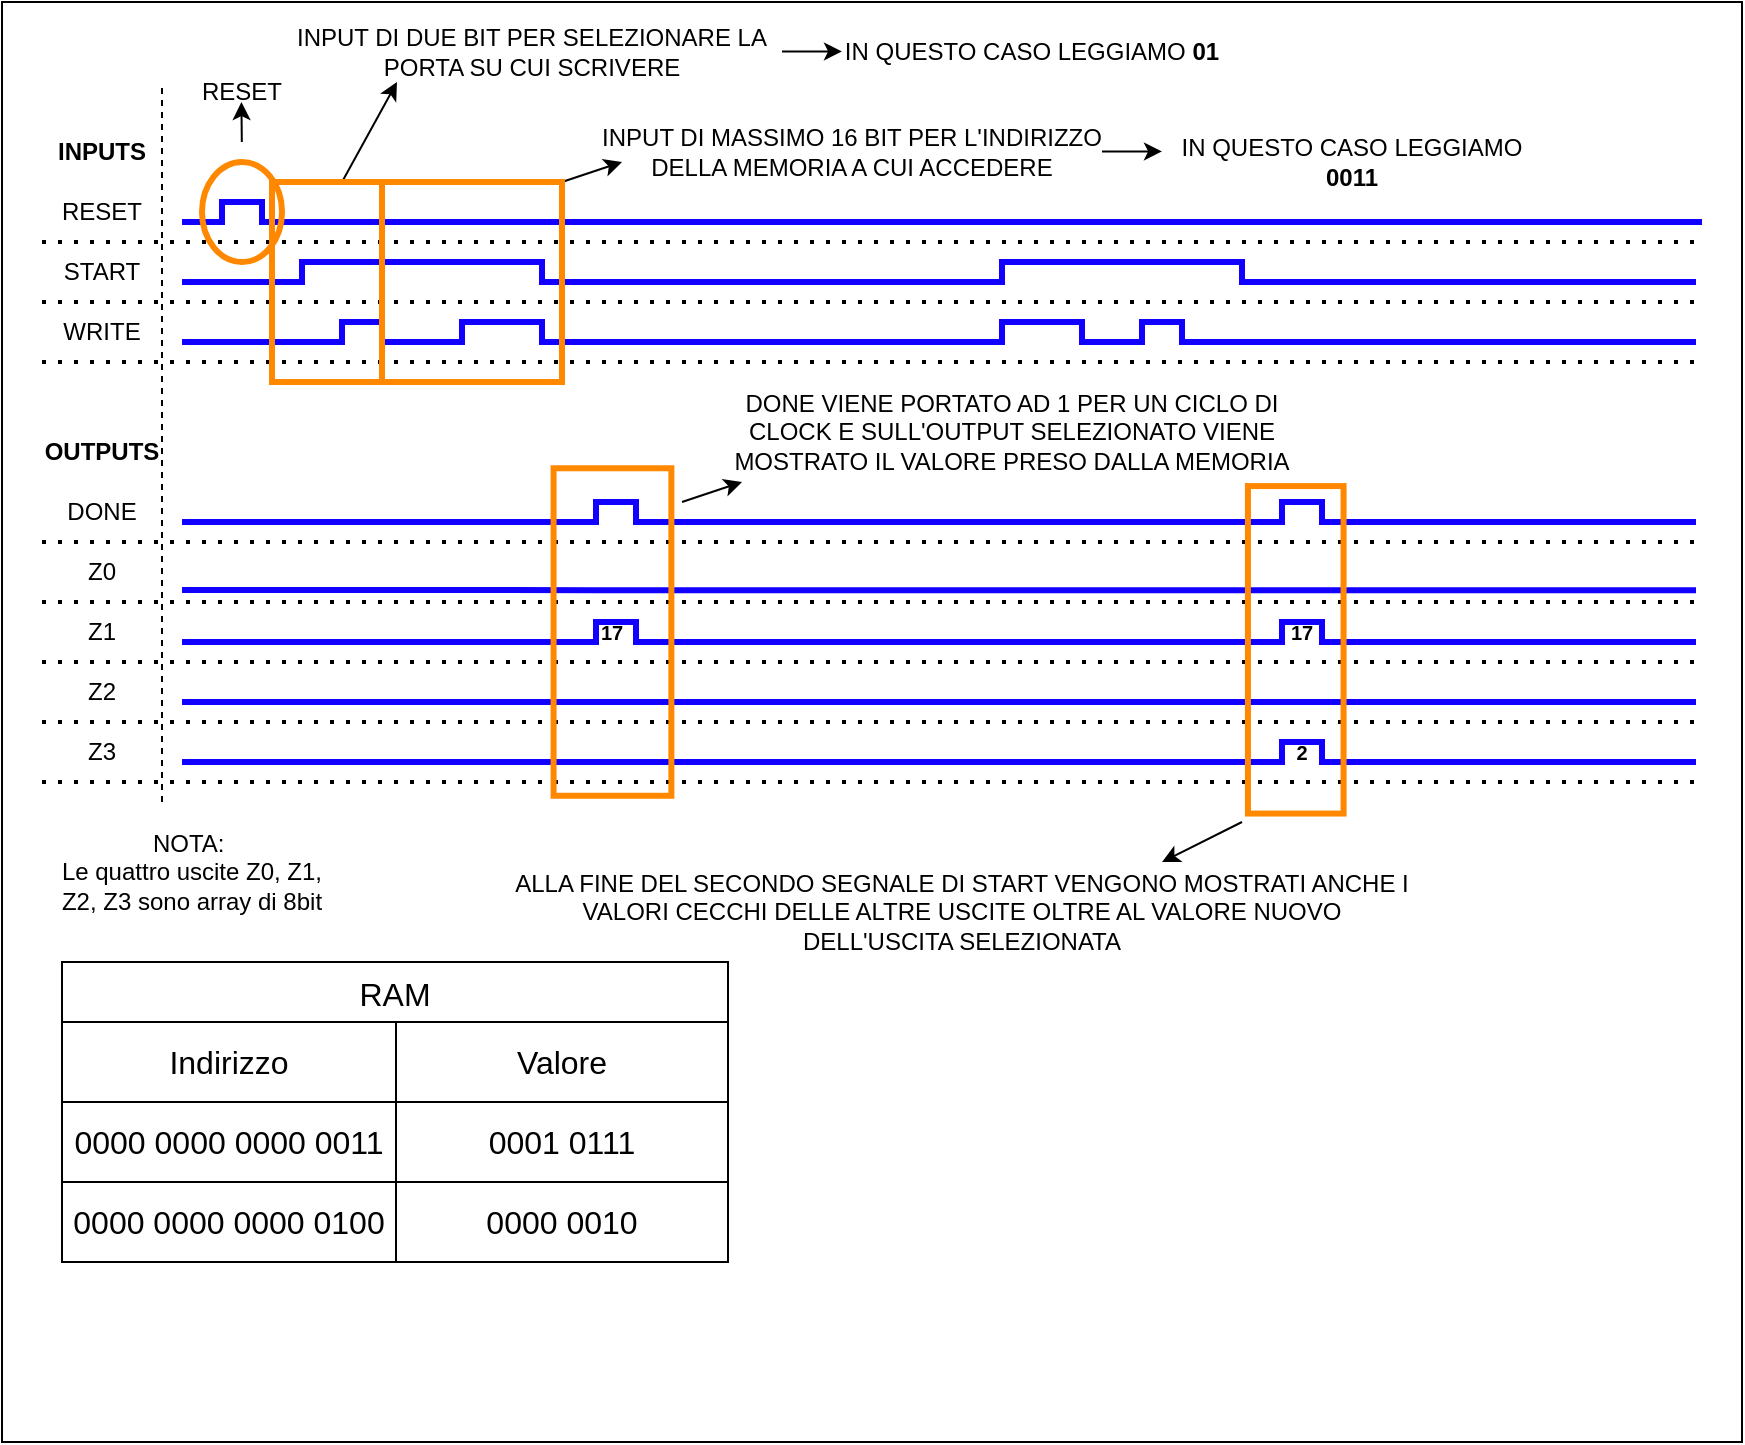 <mxfile version="21.0.6" type="device"><diagram name="Pagina-1" id="c8Lavo9k02aReVmKtWAE"><mxGraphModel dx="2022" dy="698" grid="1" gridSize="10" guides="1" tooltips="1" connect="1" arrows="1" fold="1" page="1" pageScale="1" pageWidth="827" pageHeight="1169" math="0" shadow="0"><root><mxCell id="0"/><mxCell id="1" parent="0"/><mxCell id="WjJYCG_izPUOU-1qjKio-56" value="" style="rounded=0;whiteSpace=wrap;html=1;" vertex="1" parent="1"><mxGeometry x="-20" width="870" height="720" as="geometry"/></mxCell><mxCell id="bV_JrCg4SGolXCaxtrVm-1" value="START" style="text;html=1;strokeColor=none;fillColor=none;align=center;verticalAlign=middle;whiteSpace=wrap;rounded=0;" parent="1" vertex="1"><mxGeometry y="120" width="60" height="30" as="geometry"/></mxCell><mxCell id="bV_JrCg4SGolXCaxtrVm-5" value="WRITE" style="text;html=1;strokeColor=none;fillColor=none;align=center;verticalAlign=middle;whiteSpace=wrap;rounded=0;" parent="1" vertex="1"><mxGeometry y="150" width="60" height="30" as="geometry"/></mxCell><mxCell id="bV_JrCg4SGolXCaxtrVm-6" value="RESET" style="text;html=1;strokeColor=none;fillColor=none;align=center;verticalAlign=middle;whiteSpace=wrap;rounded=0;" parent="1" vertex="1"><mxGeometry y="90" width="60" height="30" as="geometry"/></mxCell><mxCell id="bV_JrCg4SGolXCaxtrVm-8" value="" style="endArrow=none;dashed=1;html=1;dashPattern=1 3;strokeWidth=2;rounded=0;exitX=0;exitY=1;exitDx=0;exitDy=0;" parent="1" source="bV_JrCg4SGolXCaxtrVm-6" edge="1"><mxGeometry width="50" height="50" relative="1" as="geometry"><mxPoint x="380" y="320" as="sourcePoint"/><mxPoint x="830" y="120" as="targetPoint"/></mxGeometry></mxCell><mxCell id="bV_JrCg4SGolXCaxtrVm-9" value="" style="endArrow=none;dashed=1;html=1;dashPattern=1 3;strokeWidth=2;rounded=0;exitX=0;exitY=1;exitDx=0;exitDy=0;" parent="1" edge="1"><mxGeometry width="50" height="50" relative="1" as="geometry"><mxPoint y="150" as="sourcePoint"/><mxPoint x="830" y="150" as="targetPoint"/></mxGeometry></mxCell><mxCell id="bV_JrCg4SGolXCaxtrVm-10" value="" style="endArrow=none;dashed=1;html=1;dashPattern=1 3;strokeWidth=2;rounded=0;exitX=0;exitY=1;exitDx=0;exitDy=0;" parent="1" edge="1"><mxGeometry width="50" height="50" relative="1" as="geometry"><mxPoint y="180" as="sourcePoint"/><mxPoint x="830" y="180" as="targetPoint"/></mxGeometry></mxCell><mxCell id="bV_JrCg4SGolXCaxtrVm-11" value="" style="endArrow=none;dashed=1;html=1;strokeWidth=1;rounded=0;" parent="1" edge="1"><mxGeometry width="50" height="50" relative="1" as="geometry"><mxPoint x="60" y="400" as="sourcePoint"/><mxPoint x="60" y="40" as="targetPoint"/></mxGeometry></mxCell><mxCell id="bV_JrCg4SGolXCaxtrVm-12" value="" style="endArrow=none;html=1;rounded=0;strokeColor=#1100FF;strokeWidth=3;" parent="1" edge="1"><mxGeometry width="50" height="50" relative="1" as="geometry"><mxPoint x="70" y="110" as="sourcePoint"/><mxPoint x="830" y="110" as="targetPoint"/><Array as="points"><mxPoint x="90" y="110"/><mxPoint x="90" y="100"/><mxPoint x="110" y="100"/><mxPoint x="110" y="110"/></Array></mxGeometry></mxCell><mxCell id="bV_JrCg4SGolXCaxtrVm-13" value="" style="endArrow=none;html=1;rounded=0;strokeColor=#1100FF;strokeWidth=3;" parent="1" edge="1"><mxGeometry width="50" height="50" relative="1" as="geometry"><mxPoint x="70" y="140" as="sourcePoint"/><mxPoint x="827" y="140" as="targetPoint"/><Array as="points"><mxPoint x="130" y="140"/><mxPoint x="130" y="130"/><mxPoint x="250" y="130"/><mxPoint x="250" y="140"/><mxPoint x="480" y="140"/><mxPoint x="480" y="130"/><mxPoint x="600" y="130"/><mxPoint x="600" y="140"/></Array></mxGeometry></mxCell><mxCell id="bV_JrCg4SGolXCaxtrVm-14" value="" style="endArrow=none;html=1;rounded=0;strokeColor=#1100FF;strokeWidth=3;" parent="1" edge="1"><mxGeometry width="50" height="50" relative="1" as="geometry"><mxPoint x="70" y="260" as="sourcePoint"/><mxPoint x="827" y="260" as="targetPoint"/><Array as="points"><mxPoint x="277" y="260"/><mxPoint x="277" y="250"/><mxPoint x="297" y="250"/><mxPoint x="297" y="260"/><mxPoint x="620" y="260"/><mxPoint x="620" y="250"/><mxPoint x="640" y="250"/><mxPoint x="640" y="260"/></Array></mxGeometry></mxCell><mxCell id="bV_JrCg4SGolXCaxtrVm-15" value="" style="endArrow=none;html=1;rounded=0;strokeColor=#1100FF;strokeWidth=3;" parent="1" edge="1"><mxGeometry width="50" height="50" relative="1" as="geometry"><mxPoint x="70" y="170" as="sourcePoint"/><mxPoint x="827" y="170" as="targetPoint"/><Array as="points"><mxPoint x="150" y="170"/><mxPoint x="150" y="160"/><mxPoint x="170" y="160"/><mxPoint x="170" y="170"/><mxPoint x="210" y="170"/><mxPoint x="210" y="160"/><mxPoint x="250" y="160"/><mxPoint x="250" y="170"/><mxPoint x="480" y="170"/><mxPoint x="480" y="160"/><mxPoint x="520" y="160"/><mxPoint x="520" y="170"/><mxPoint x="550" y="170"/><mxPoint x="550" y="160"/><mxPoint x="570" y="160"/><mxPoint x="570" y="170"/></Array></mxGeometry></mxCell><mxCell id="bV_JrCg4SGolXCaxtrVm-20" value="" style="ellipse;whiteSpace=wrap;html=1;fillColor=none;strokeWidth=3;strokeColor=#FF8800;" parent="1" vertex="1"><mxGeometry x="80" y="80" width="40" height="50" as="geometry"/></mxCell><mxCell id="bV_JrCg4SGolXCaxtrVm-23" value="RESET" style="text;html=1;strokeColor=none;fillColor=none;align=center;verticalAlign=middle;whiteSpace=wrap;rounded=0;" parent="1" vertex="1"><mxGeometry x="70" y="30" width="60" height="30" as="geometry"/></mxCell><mxCell id="bV_JrCg4SGolXCaxtrVm-24" value="INPUT DI DUE BIT PER SELEZIONARE LA PORTA SU CUI SCRIVERE" style="text;html=1;strokeColor=none;fillColor=none;align=center;verticalAlign=middle;whiteSpace=wrap;rounded=0;" parent="1" vertex="1"><mxGeometry x="110" y="10" width="270" height="30" as="geometry"/></mxCell><mxCell id="bV_JrCg4SGolXCaxtrVm-25" value="INPUT DI MASSIMO 16 BIT PER L'INDIRIZZO DELLA MEMORIA A CUI ACCEDERE" style="text;html=1;strokeColor=none;fillColor=none;align=center;verticalAlign=middle;whiteSpace=wrap;rounded=0;" parent="1" vertex="1"><mxGeometry x="265" y="60" width="280" height="30" as="geometry"/></mxCell><mxCell id="bV_JrCg4SGolXCaxtrVm-26" value="" style="endArrow=classic;html=1;rounded=0;" parent="1" edge="1"><mxGeometry width="50" height="50" relative="1" as="geometry"><mxPoint x="99.91" y="70" as="sourcePoint"/><mxPoint x="99.71" y="50" as="targetPoint"/></mxGeometry></mxCell><mxCell id="bV_JrCg4SGolXCaxtrVm-27" value="" style="endArrow=classic;html=1;rounded=0;exitX=0.6;exitY=0;exitDx=0;exitDy=0;exitPerimeter=0;entryX=0.25;entryY=1;entryDx=0;entryDy=0;" parent="1" edge="1" target="bV_JrCg4SGolXCaxtrVm-24"><mxGeometry width="50" height="50" relative="1" as="geometry"><mxPoint x="150" y="90" as="sourcePoint"/><mxPoint x="170" y="50" as="targetPoint"/></mxGeometry></mxCell><mxCell id="bV_JrCg4SGolXCaxtrVm-28" value="" style="endArrow=classic;html=1;rounded=0;exitX=0;exitY=0;exitDx=0;exitDy=0;" parent="1" edge="1" source="WjJYCG_izPUOU-1qjKio-2"><mxGeometry width="50" height="50" relative="1" as="geometry"><mxPoint x="240" y="100" as="sourcePoint"/><mxPoint x="290" y="80" as="targetPoint"/><Array as="points"/></mxGeometry></mxCell><mxCell id="WjJYCG_izPUOU-1qjKio-1" value="" style="rounded=0;whiteSpace=wrap;html=1;fillColor=none;strokeColor=#FF8800;strokeWidth=3;rotation=90;" vertex="1" parent="1"><mxGeometry x="92.5" y="112.5" width="100" height="55" as="geometry"/></mxCell><mxCell id="WjJYCG_izPUOU-1qjKio-2" value="" style="rounded=0;whiteSpace=wrap;html=1;fillColor=none;strokeColor=#FF8800;strokeWidth=3;rotation=90;" vertex="1" parent="1"><mxGeometry x="165" y="95" width="100" height="90" as="geometry"/></mxCell><mxCell id="WjJYCG_izPUOU-1qjKio-4" value="IN QUESTO CASO LEGGIAMO &lt;b&gt;01&lt;/b&gt;" style="text;html=1;strokeColor=none;fillColor=none;align=center;verticalAlign=middle;whiteSpace=wrap;rounded=0;" vertex="1" parent="1"><mxGeometry x="400" y="10" width="190" height="30" as="geometry"/></mxCell><mxCell id="WjJYCG_izPUOU-1qjKio-5" value="IN QUESTO CASO LEGGIAMO &lt;b&gt;0011&lt;/b&gt;" style="text;html=1;strokeColor=none;fillColor=none;align=center;verticalAlign=middle;whiteSpace=wrap;rounded=0;" vertex="1" parent="1"><mxGeometry x="560" y="65" width="190" height="30" as="geometry"/></mxCell><mxCell id="WjJYCG_izPUOU-1qjKio-6" value="" style="endArrow=classic;html=1;rounded=0;" edge="1" parent="1"><mxGeometry width="50" height="50" relative="1" as="geometry"><mxPoint x="530" y="74.71" as="sourcePoint"/><mxPoint x="560" y="74.71" as="targetPoint"/></mxGeometry></mxCell><mxCell id="WjJYCG_izPUOU-1qjKio-7" value="" style="endArrow=classic;html=1;rounded=0;" edge="1" parent="1"><mxGeometry width="50" height="50" relative="1" as="geometry"><mxPoint x="370" y="24.71" as="sourcePoint"/><mxPoint x="400" y="24.71" as="targetPoint"/></mxGeometry></mxCell><mxCell id="WjJYCG_izPUOU-1qjKio-9" value="&lt;b&gt;INPUTS&lt;/b&gt;" style="text;html=1;strokeColor=none;fillColor=none;align=center;verticalAlign=middle;whiteSpace=wrap;rounded=0;" vertex="1" parent="1"><mxGeometry y="60" width="60" height="30" as="geometry"/></mxCell><mxCell id="WjJYCG_izPUOU-1qjKio-10" value="&lt;b&gt;OUTPUTS&lt;/b&gt;" style="text;html=1;strokeColor=none;fillColor=none;align=center;verticalAlign=middle;whiteSpace=wrap;rounded=0;" vertex="1" parent="1"><mxGeometry y="210" width="60" height="30" as="geometry"/></mxCell><mxCell id="WjJYCG_izPUOU-1qjKio-11" value="" style="endArrow=none;dashed=1;html=1;dashPattern=1 3;strokeWidth=2;rounded=0;exitX=0;exitY=1;exitDx=0;exitDy=0;" edge="1" parent="1"><mxGeometry width="50" height="50" relative="1" as="geometry"><mxPoint y="360" as="sourcePoint"/><mxPoint x="830" y="360" as="targetPoint"/></mxGeometry></mxCell><mxCell id="WjJYCG_izPUOU-1qjKio-13" value="" style="endArrow=none;dashed=1;html=1;dashPattern=1 3;strokeWidth=2;rounded=0;exitX=0;exitY=1;exitDx=0;exitDy=0;" edge="1" parent="1"><mxGeometry width="50" height="50" relative="1" as="geometry"><mxPoint y="270" as="sourcePoint"/><mxPoint x="830" y="270" as="targetPoint"/></mxGeometry></mxCell><mxCell id="WjJYCG_izPUOU-1qjKio-14" value="" style="endArrow=none;dashed=1;html=1;dashPattern=1 3;strokeWidth=2;rounded=0;exitX=0;exitY=1;exitDx=0;exitDy=0;" edge="1" parent="1"><mxGeometry width="50" height="50" relative="1" as="geometry"><mxPoint y="300" as="sourcePoint"/><mxPoint x="830" y="300" as="targetPoint"/></mxGeometry></mxCell><mxCell id="WjJYCG_izPUOU-1qjKio-15" value="" style="endArrow=none;dashed=1;html=1;dashPattern=1 3;strokeWidth=2;rounded=0;exitX=0;exitY=1;exitDx=0;exitDy=0;" edge="1" parent="1"><mxGeometry width="50" height="50" relative="1" as="geometry"><mxPoint y="330" as="sourcePoint"/><mxPoint x="830" y="330" as="targetPoint"/></mxGeometry></mxCell><mxCell id="WjJYCG_izPUOU-1qjKio-16" value="DONE" style="text;html=1;strokeColor=none;fillColor=none;align=center;verticalAlign=middle;whiteSpace=wrap;rounded=0;" vertex="1" parent="1"><mxGeometry y="240" width="60" height="30" as="geometry"/></mxCell><mxCell id="WjJYCG_izPUOU-1qjKio-17" value="Z0" style="text;html=1;strokeColor=none;fillColor=none;align=center;verticalAlign=middle;whiteSpace=wrap;rounded=0;" vertex="1" parent="1"><mxGeometry y="270" width="60" height="30" as="geometry"/></mxCell><mxCell id="WjJYCG_izPUOU-1qjKio-18" value="Z1" style="text;html=1;strokeColor=none;fillColor=none;align=center;verticalAlign=middle;whiteSpace=wrap;rounded=0;" vertex="1" parent="1"><mxGeometry y="300" width="60" height="30" as="geometry"/></mxCell><mxCell id="WjJYCG_izPUOU-1qjKio-19" value="Z2" style="text;html=1;strokeColor=none;fillColor=none;align=center;verticalAlign=middle;whiteSpace=wrap;rounded=0;" vertex="1" parent="1"><mxGeometry y="330" width="60" height="30" as="geometry"/></mxCell><mxCell id="WjJYCG_izPUOU-1qjKio-20" value="Z3" style="text;html=1;strokeColor=none;fillColor=none;align=center;verticalAlign=middle;whiteSpace=wrap;rounded=0;" vertex="1" parent="1"><mxGeometry y="360" width="60" height="30" as="geometry"/></mxCell><mxCell id="WjJYCG_izPUOU-1qjKio-21" value="" style="endArrow=none;dashed=1;html=1;dashPattern=1 3;strokeWidth=2;rounded=0;exitX=0;exitY=1;exitDx=0;exitDy=0;" edge="1" parent="1"><mxGeometry width="50" height="50" relative="1" as="geometry"><mxPoint y="390" as="sourcePoint"/><mxPoint x="830" y="390" as="targetPoint"/></mxGeometry></mxCell><mxCell id="WjJYCG_izPUOU-1qjKio-22" value="" style="endArrow=none;html=1;rounded=0;strokeColor=#1100FF;strokeWidth=3;" edge="1" parent="1"><mxGeometry width="50" height="50" relative="1" as="geometry"><mxPoint x="70" y="320" as="sourcePoint"/><mxPoint x="827" y="320" as="targetPoint"/><Array as="points"><mxPoint x="277" y="320"/><mxPoint x="277" y="310"/><mxPoint x="297" y="310"/><mxPoint x="297" y="320"/><mxPoint x="620" y="320"/><mxPoint x="620" y="310"/><mxPoint x="640" y="310"/><mxPoint x="640" y="320"/></Array></mxGeometry></mxCell><mxCell id="WjJYCG_izPUOU-1qjKio-23" value="" style="endArrow=none;html=1;rounded=0;strokeColor=#1100FF;strokeWidth=3;" edge="1" parent="1"><mxGeometry width="50" height="50" relative="1" as="geometry"><mxPoint x="70" y="294" as="sourcePoint"/><mxPoint x="827" y="294.07" as="targetPoint"/><Array as="points"><mxPoint x="277" y="294.07"/><mxPoint x="297" y="294.07"/></Array></mxGeometry></mxCell><mxCell id="WjJYCG_izPUOU-1qjKio-24" value="" style="endArrow=none;html=1;rounded=0;strokeColor=#1100FF;strokeWidth=3;" edge="1" parent="1"><mxGeometry width="50" height="50" relative="1" as="geometry"><mxPoint x="70" y="350" as="sourcePoint"/><mxPoint x="827" y="350" as="targetPoint"/><Array as="points"><mxPoint x="277" y="350"/><mxPoint x="297" y="350"/></Array></mxGeometry></mxCell><mxCell id="WjJYCG_izPUOU-1qjKio-25" value="" style="endArrow=none;html=1;rounded=0;strokeColor=#1100FF;strokeWidth=3;" edge="1" parent="1"><mxGeometry width="50" height="50" relative="1" as="geometry"><mxPoint x="70" y="380" as="sourcePoint"/><mxPoint x="827" y="380" as="targetPoint"/><Array as="points"><mxPoint x="277" y="380"/><mxPoint x="297" y="380"/><mxPoint x="620" y="380"/><mxPoint x="620" y="370"/><mxPoint x="640" y="370"/><mxPoint x="640" y="380"/></Array></mxGeometry></mxCell><mxCell id="WjJYCG_izPUOU-1qjKio-27" value="" style="rounded=0;whiteSpace=wrap;html=1;fillColor=none;strokeColor=#FF8800;strokeWidth=3;rotation=90;" vertex="1" parent="1"><mxGeometry x="203.37" y="285.56" width="163.75" height="58.9" as="geometry"/></mxCell><mxCell id="WjJYCG_izPUOU-1qjKio-28" value="" style="endArrow=classic;html=1;rounded=0;exitX=0;exitY=0;exitDx=0;exitDy=0;" edge="1" parent="1"><mxGeometry width="50" height="50" relative="1" as="geometry"><mxPoint x="320" y="250" as="sourcePoint"/><mxPoint x="350" y="240" as="targetPoint"/><Array as="points"/></mxGeometry></mxCell><mxCell id="WjJYCG_izPUOU-1qjKio-29" value="DONE VIENE PORTATO AD 1 PER UN CICLO DI CLOCK E SULL'OUTPUT SELEZIONATO VIENE MOSTRATO IL VALORE PRESO DALLA MEMORIA" style="text;html=1;strokeColor=none;fillColor=none;align=center;verticalAlign=middle;whiteSpace=wrap;rounded=0;" vertex="1" parent="1"><mxGeometry x="330" y="200" width="310" height="30" as="geometry"/></mxCell><mxCell id="WjJYCG_izPUOU-1qjKio-30" value="" style="rounded=0;whiteSpace=wrap;html=1;fillColor=none;strokeColor=#FF8800;strokeWidth=3;rotation=90;" vertex="1" parent="1"><mxGeometry x="545" y="300" width="163.75" height="47.82" as="geometry"/></mxCell><mxCell id="WjJYCG_izPUOU-1qjKio-34" value="&lt;font style=&quot;font-size: 10px;&quot;&gt;&lt;b&gt;17&lt;/b&gt;&lt;/font&gt;" style="text;html=1;strokeColor=none;fillColor=none;align=center;verticalAlign=middle;whiteSpace=wrap;rounded=0;" vertex="1" parent="1"><mxGeometry x="600" y="300.01" width="60" height="30" as="geometry"/></mxCell><mxCell id="WjJYCG_izPUOU-1qjKio-35" value="&lt;font style=&quot;font-size: 10px;&quot;&gt;&lt;b&gt;2&lt;/b&gt;&lt;/font&gt;" style="text;html=1;strokeColor=none;fillColor=none;align=center;verticalAlign=middle;whiteSpace=wrap;rounded=0;" vertex="1" parent="1"><mxGeometry x="600" y="360" width="60" height="30" as="geometry"/></mxCell><mxCell id="WjJYCG_izPUOU-1qjKio-36" value="&lt;font style=&quot;font-size: 10px;&quot;&gt;&lt;b&gt;17&lt;/b&gt;&lt;/font&gt;" style="text;html=1;strokeColor=none;fillColor=none;align=center;verticalAlign=middle;whiteSpace=wrap;rounded=0;" vertex="1" parent="1"><mxGeometry x="255.25" y="300.01" width="60" height="30" as="geometry"/></mxCell><mxCell id="WjJYCG_izPUOU-1qjKio-39" value="ALLA FINE DEL SECONDO SEGNALE DI START VENGONO MOSTRATI ANCHE I VALORI CECCHI DELLE ALTRE USCITE OLTRE AL VALORE NUOVO DELL'USCITA SELEZIONATA" style="text;html=1;strokeColor=none;fillColor=none;align=center;verticalAlign=middle;whiteSpace=wrap;rounded=0;" vertex="1" parent="1"><mxGeometry x="230" y="440" width="460" height="30" as="geometry"/></mxCell><mxCell id="WjJYCG_izPUOU-1qjKio-40" value="" style="endArrow=classic;html=1;rounded=0;" edge="1" parent="1"><mxGeometry width="50" height="50" relative="1" as="geometry"><mxPoint x="600" y="410" as="sourcePoint"/><mxPoint x="560" y="430" as="targetPoint"/><Array as="points"/></mxGeometry></mxCell><mxCell id="WjJYCG_izPUOU-1qjKio-42" value="NOTA:&amp;nbsp;&lt;br&gt;Le quattro uscite Z0, Z1, Z2, Z3 sono array di 8bit" style="text;html=1;strokeColor=none;fillColor=none;align=center;verticalAlign=middle;whiteSpace=wrap;rounded=0;" vertex="1" parent="1"><mxGeometry y="420" width="150" height="30" as="geometry"/></mxCell><mxCell id="WjJYCG_izPUOU-1qjKio-43" value="RAM" style="shape=table;startSize=30;container=1;collapsible=0;childLayout=tableLayout;strokeColor=default;fontSize=16;" vertex="1" parent="1"><mxGeometry x="10" y="480" width="333" height="150" as="geometry"/></mxCell><mxCell id="WjJYCG_izPUOU-1qjKio-44" value="" style="shape=tableRow;horizontal=0;startSize=0;swimlaneHead=0;swimlaneBody=0;strokeColor=inherit;top=0;left=0;bottom=0;right=0;collapsible=0;dropTarget=0;fillColor=none;points=[[0,0.5],[1,0.5]];portConstraint=eastwest;fontSize=16;" vertex="1" parent="WjJYCG_izPUOU-1qjKio-43"><mxGeometry y="30" width="333" height="40" as="geometry"/></mxCell><mxCell id="WjJYCG_izPUOU-1qjKio-45" value="Indirizzo" style="shape=partialRectangle;html=1;whiteSpace=wrap;connectable=0;strokeColor=inherit;overflow=hidden;fillColor=none;top=0;left=0;bottom=0;right=0;pointerEvents=1;fontSize=16;" vertex="1" parent="WjJYCG_izPUOU-1qjKio-44"><mxGeometry width="167" height="40" as="geometry"><mxRectangle width="167" height="40" as="alternateBounds"/></mxGeometry></mxCell><mxCell id="WjJYCG_izPUOU-1qjKio-46" value="Valore" style="shape=partialRectangle;html=1;whiteSpace=wrap;connectable=0;strokeColor=inherit;overflow=hidden;fillColor=none;top=0;left=0;bottom=0;right=0;pointerEvents=1;fontSize=16;" vertex="1" parent="WjJYCG_izPUOU-1qjKio-44"><mxGeometry x="167" width="166" height="40" as="geometry"><mxRectangle width="166" height="40" as="alternateBounds"/></mxGeometry></mxCell><mxCell id="WjJYCG_izPUOU-1qjKio-48" value="" style="shape=tableRow;horizontal=0;startSize=0;swimlaneHead=0;swimlaneBody=0;strokeColor=inherit;top=0;left=0;bottom=0;right=0;collapsible=0;dropTarget=0;fillColor=none;points=[[0,0.5],[1,0.5]];portConstraint=eastwest;fontSize=16;" vertex="1" parent="WjJYCG_izPUOU-1qjKio-43"><mxGeometry y="70" width="333" height="40" as="geometry"/></mxCell><mxCell id="WjJYCG_izPUOU-1qjKio-49" value="0000 0000 0000 0011" style="shape=partialRectangle;html=1;whiteSpace=wrap;connectable=0;strokeColor=inherit;overflow=hidden;fillColor=none;top=0;left=0;bottom=0;right=0;pointerEvents=1;fontSize=16;" vertex="1" parent="WjJYCG_izPUOU-1qjKio-48"><mxGeometry width="167" height="40" as="geometry"><mxRectangle width="167" height="40" as="alternateBounds"/></mxGeometry></mxCell><mxCell id="WjJYCG_izPUOU-1qjKio-50" value="0001 0111" style="shape=partialRectangle;html=1;whiteSpace=wrap;connectable=0;strokeColor=inherit;overflow=hidden;fillColor=none;top=0;left=0;bottom=0;right=0;pointerEvents=1;fontSize=16;" vertex="1" parent="WjJYCG_izPUOU-1qjKio-48"><mxGeometry x="167" width="166" height="40" as="geometry"><mxRectangle width="166" height="40" as="alternateBounds"/></mxGeometry></mxCell><mxCell id="WjJYCG_izPUOU-1qjKio-52" value="" style="shape=tableRow;horizontal=0;startSize=0;swimlaneHead=0;swimlaneBody=0;strokeColor=inherit;top=0;left=0;bottom=0;right=0;collapsible=0;dropTarget=0;fillColor=none;points=[[0,0.5],[1,0.5]];portConstraint=eastwest;fontSize=16;" vertex="1" parent="WjJYCG_izPUOU-1qjKio-43"><mxGeometry y="110" width="333" height="40" as="geometry"/></mxCell><mxCell id="WjJYCG_izPUOU-1qjKio-53" value="0000 0000 0000 0100" style="shape=partialRectangle;html=1;whiteSpace=wrap;connectable=0;strokeColor=inherit;overflow=hidden;fillColor=none;top=0;left=0;bottom=0;right=0;pointerEvents=1;fontSize=16;" vertex="1" parent="WjJYCG_izPUOU-1qjKio-52"><mxGeometry width="167" height="40" as="geometry"><mxRectangle width="167" height="40" as="alternateBounds"/></mxGeometry></mxCell><mxCell id="WjJYCG_izPUOU-1qjKio-54" value="0000 0010" style="shape=partialRectangle;html=1;whiteSpace=wrap;connectable=0;strokeColor=inherit;overflow=hidden;fillColor=none;top=0;left=0;bottom=0;right=0;pointerEvents=1;fontSize=16;" vertex="1" parent="WjJYCG_izPUOU-1qjKio-52"><mxGeometry x="167" width="166" height="40" as="geometry"><mxRectangle width="166" height="40" as="alternateBounds"/></mxGeometry></mxCell></root></mxGraphModel></diagram></mxfile>